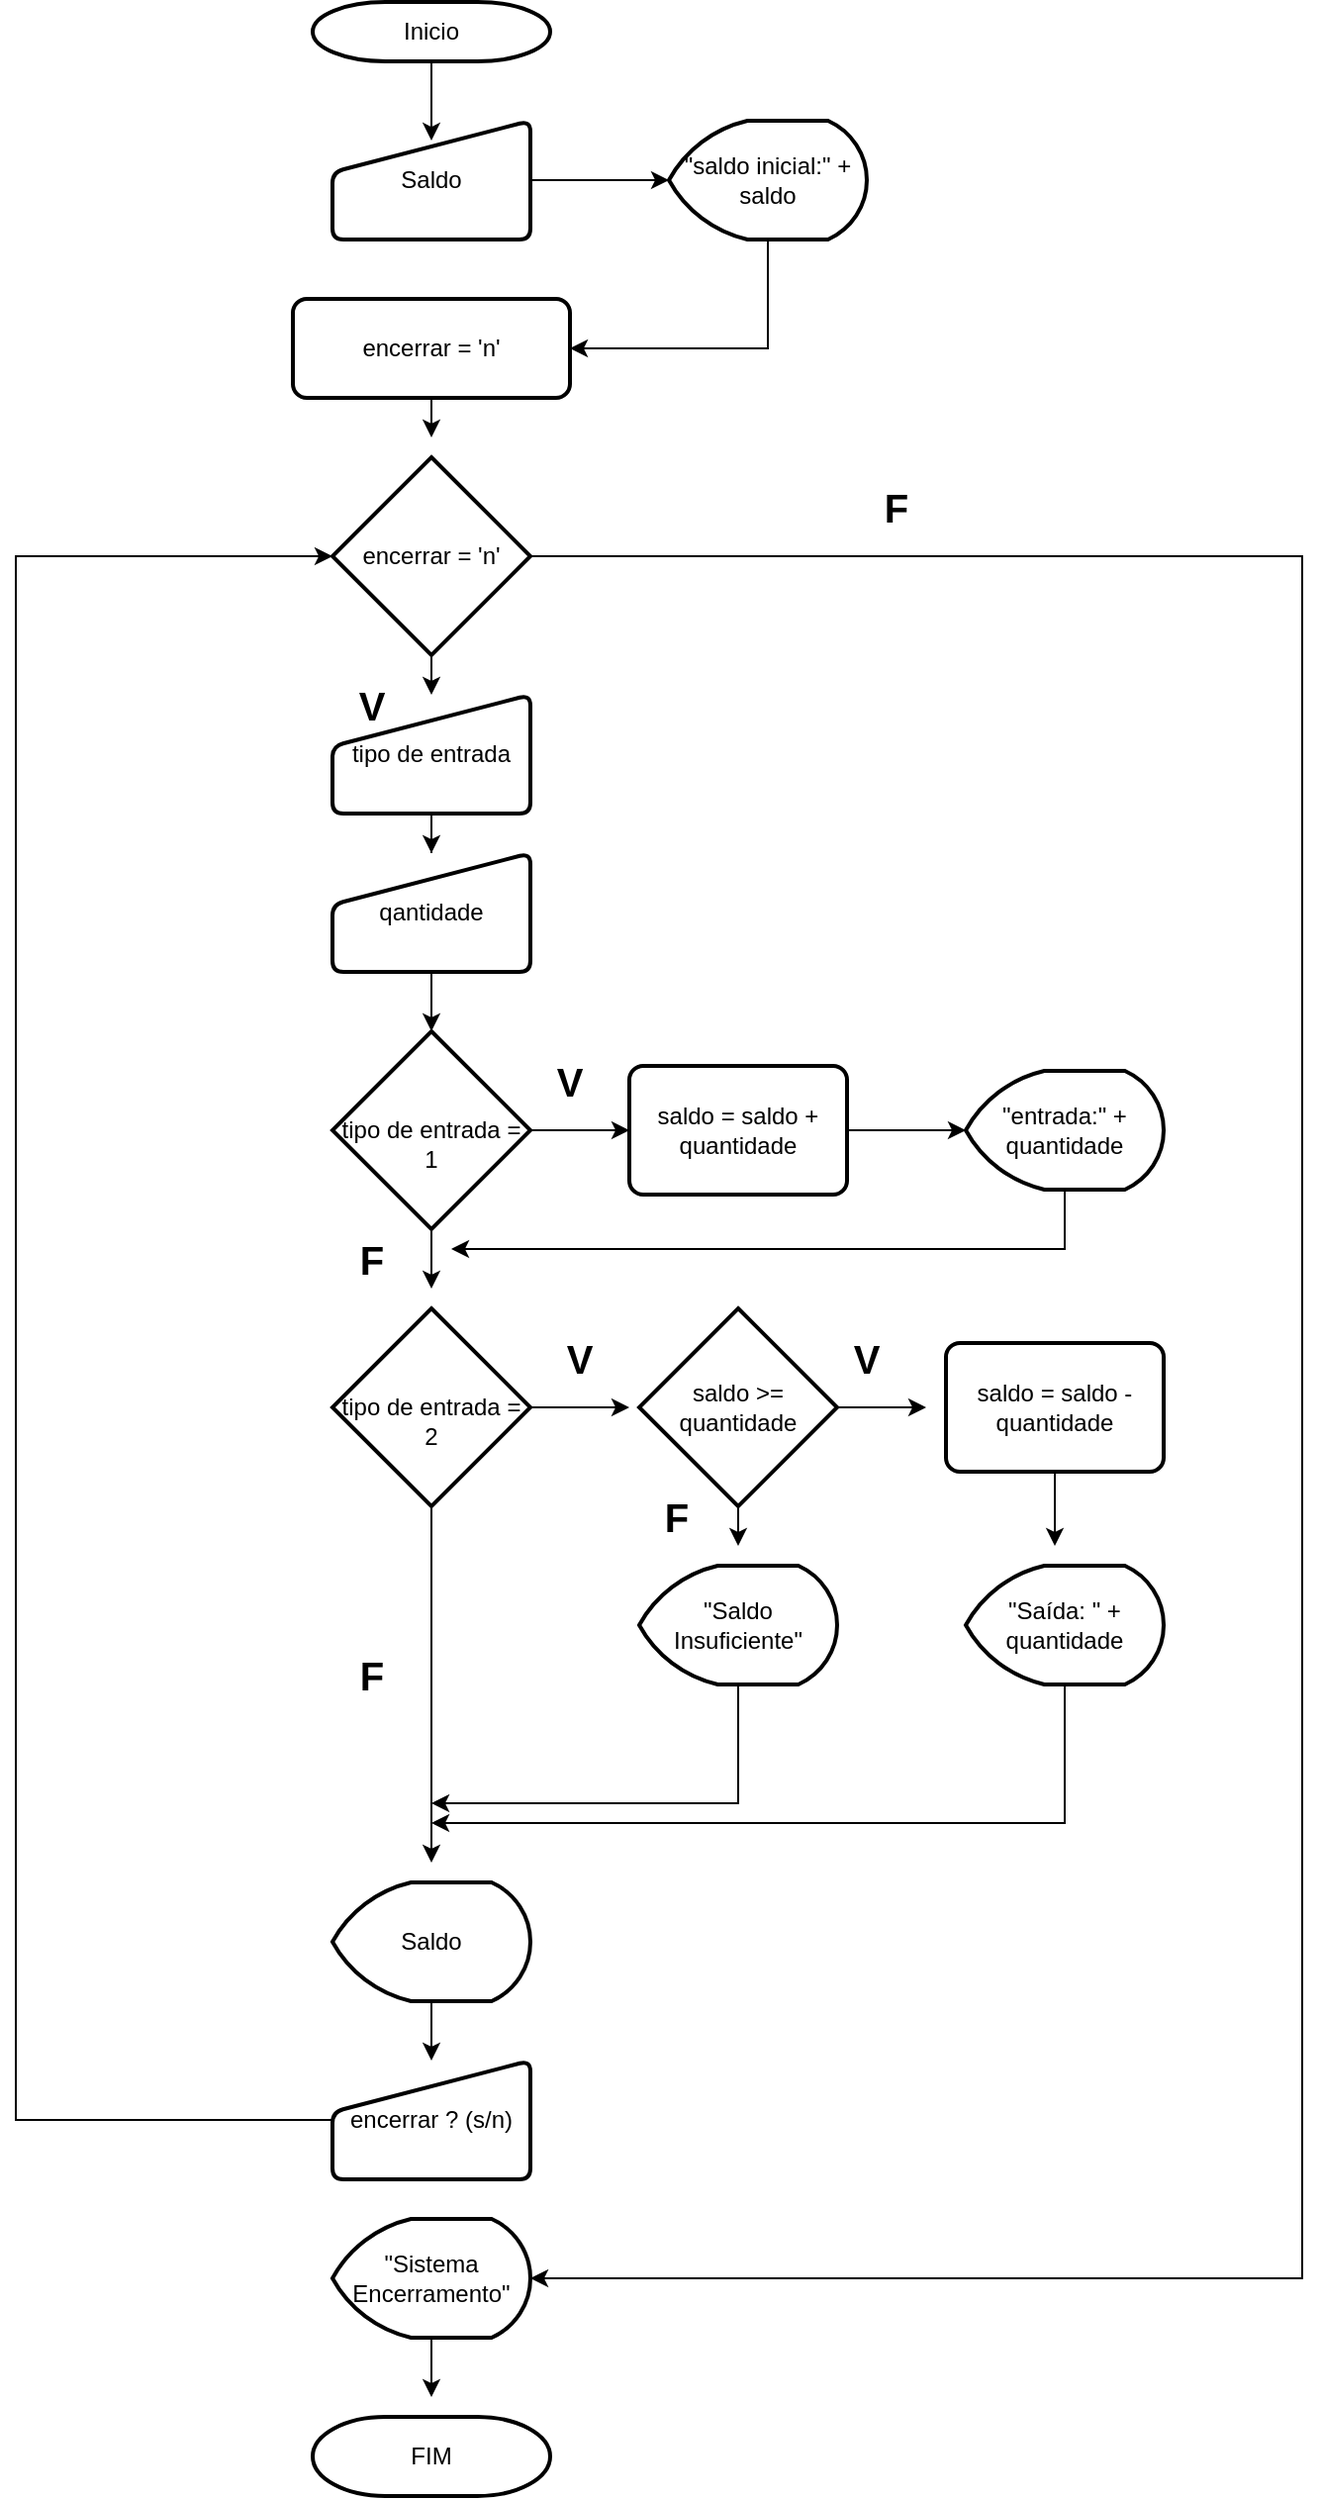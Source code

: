 <mxfile version="21.0.1" type="github">
  <diagram name="Página-1" id="WUZBNZjyS-Li2RwmIFBN">
    <mxGraphModel dx="1434" dy="733" grid="1" gridSize="10" guides="1" tooltips="1" connect="1" arrows="1" fold="1" page="1" pageScale="1" pageWidth="827" pageHeight="1169" math="0" shadow="0">
      <root>
        <mxCell id="0" />
        <mxCell id="1" parent="0" />
        <mxCell id="5WnhRsqnPIhOjYexiLJV-37" style="edgeStyle=orthogonalEdgeStyle;rounded=0;orthogonalLoop=1;jettySize=auto;html=1;entryX=0.5;entryY=0.167;entryDx=0;entryDy=0;entryPerimeter=0;" parent="1" source="5WnhRsqnPIhOjYexiLJV-2" target="5WnhRsqnPIhOjYexiLJV-3" edge="1">
          <mxGeometry relative="1" as="geometry" />
        </mxCell>
        <mxCell id="5WnhRsqnPIhOjYexiLJV-2" value="&lt;font style=&quot;vertical-align: inherit;&quot;&gt;&lt;font style=&quot;vertical-align: inherit;&quot;&gt;Inicio&lt;/font&gt;&lt;/font&gt;" style="strokeWidth=2;html=1;shape=mxgraph.flowchart.terminator;whiteSpace=wrap;" parent="1" vertex="1">
          <mxGeometry x="260" y="10" width="120" height="30" as="geometry" />
        </mxCell>
        <mxCell id="5WnhRsqnPIhOjYexiLJV-25" style="edgeStyle=orthogonalEdgeStyle;rounded=0;orthogonalLoop=1;jettySize=auto;html=1;exitX=1;exitY=0.5;exitDx=0;exitDy=0;entryX=0;entryY=0.5;entryDx=0;entryDy=0;entryPerimeter=0;" parent="1" source="5WnhRsqnPIhOjYexiLJV-3" target="5WnhRsqnPIhOjYexiLJV-6" edge="1">
          <mxGeometry relative="1" as="geometry">
            <mxPoint x="430" y="140" as="targetPoint" />
          </mxGeometry>
        </mxCell>
        <mxCell id="5WnhRsqnPIhOjYexiLJV-3" value="&lt;font style=&quot;vertical-align: inherit;&quot;&gt;&lt;font style=&quot;vertical-align: inherit;&quot;&gt;Saldo&lt;/font&gt;&lt;/font&gt;" style="html=1;strokeWidth=2;shape=manualInput;whiteSpace=wrap;rounded=1;size=26;arcSize=11;" parent="1" vertex="1">
          <mxGeometry x="270" y="70" width="100" height="60" as="geometry" />
        </mxCell>
        <mxCell id="5WnhRsqnPIhOjYexiLJV-26" style="edgeStyle=orthogonalEdgeStyle;rounded=0;orthogonalLoop=1;jettySize=auto;html=1;exitX=0.5;exitY=1;exitDx=0;exitDy=0;exitPerimeter=0;entryX=1;entryY=0.5;entryDx=0;entryDy=0;" parent="1" source="5WnhRsqnPIhOjYexiLJV-6" target="5WnhRsqnPIhOjYexiLJV-7" edge="1">
          <mxGeometry relative="1" as="geometry" />
        </mxCell>
        <mxCell id="5WnhRsqnPIhOjYexiLJV-6" value="&lt;font style=&quot;vertical-align: inherit;&quot;&gt;&lt;font style=&quot;vertical-align: inherit;&quot;&gt;&quot;saldo inicial:&quot; + saldo&lt;/font&gt;&lt;/font&gt;" style="strokeWidth=2;html=1;shape=mxgraph.flowchart.display;whiteSpace=wrap;" parent="1" vertex="1">
          <mxGeometry x="440" y="70" width="100" height="60" as="geometry" />
        </mxCell>
        <mxCell id="5WnhRsqnPIhOjYexiLJV-38" style="edgeStyle=orthogonalEdgeStyle;rounded=0;orthogonalLoop=1;jettySize=auto;html=1;exitX=0.5;exitY=1;exitDx=0;exitDy=0;" parent="1" source="5WnhRsqnPIhOjYexiLJV-7" edge="1">
          <mxGeometry relative="1" as="geometry">
            <mxPoint x="320" y="230" as="targetPoint" />
          </mxGeometry>
        </mxCell>
        <mxCell id="5WnhRsqnPIhOjYexiLJV-7" value="&lt;font style=&quot;vertical-align: inherit;&quot;&gt;&lt;font style=&quot;vertical-align: inherit;&quot;&gt;&lt;font style=&quot;vertical-align: inherit;&quot;&gt;&lt;font style=&quot;vertical-align: inherit;&quot;&gt;&lt;font style=&quot;vertical-align: inherit;&quot;&gt;&lt;font style=&quot;vertical-align: inherit;&quot;&gt;encerrar = &#39;n&#39;&lt;/font&gt;&lt;/font&gt;&lt;/font&gt;&lt;/font&gt;&lt;/font&gt;&lt;/font&gt;" style="rounded=1;whiteSpace=wrap;html=1;absoluteArcSize=1;arcSize=14;strokeWidth=2;" parent="1" vertex="1">
          <mxGeometry x="250" y="160" width="140" height="50" as="geometry" />
        </mxCell>
        <mxCell id="5WnhRsqnPIhOjYexiLJV-28" style="edgeStyle=orthogonalEdgeStyle;rounded=0;orthogonalLoop=1;jettySize=auto;html=1;exitX=0.5;exitY=1;exitDx=0;exitDy=0;exitPerimeter=0;entryX=0.5;entryY=0;entryDx=0;entryDy=0;" parent="1" source="5WnhRsqnPIhOjYexiLJV-8" target="5WnhRsqnPIhOjYexiLJV-10" edge="1">
          <mxGeometry relative="1" as="geometry" />
        </mxCell>
        <mxCell id="Y6IGtY3ygDkIOjYhv0Tw-9" style="edgeStyle=orthogonalEdgeStyle;rounded=0;orthogonalLoop=1;jettySize=auto;html=1;exitX=1;exitY=0.5;exitDx=0;exitDy=0;exitPerimeter=0;entryX=1;entryY=0.5;entryDx=0;entryDy=0;entryPerimeter=0;" edge="1" parent="1" source="5WnhRsqnPIhOjYexiLJV-8" target="5WnhRsqnPIhOjYexiLJV-20">
          <mxGeometry relative="1" as="geometry">
            <Array as="points">
              <mxPoint x="760" y="290" />
              <mxPoint x="760" y="1160" />
            </Array>
          </mxGeometry>
        </mxCell>
        <mxCell id="5WnhRsqnPIhOjYexiLJV-8" value="&lt;font style=&quot;vertical-align: inherit;&quot;&gt;&lt;font style=&quot;vertical-align: inherit;&quot;&gt;&lt;font style=&quot;vertical-align: inherit;&quot;&gt;&lt;font style=&quot;vertical-align: inherit;&quot;&gt;encerrar = &#39;n&#39;&lt;/font&gt;&lt;/font&gt;&lt;/font&gt;&lt;/font&gt;" style="strokeWidth=2;html=1;shape=mxgraph.flowchart.decision;whiteSpace=wrap;" parent="1" vertex="1">
          <mxGeometry x="270" y="240" width="100" height="100" as="geometry" />
        </mxCell>
        <mxCell id="5WnhRsqnPIhOjYexiLJV-31" style="edgeStyle=orthogonalEdgeStyle;rounded=0;orthogonalLoop=1;jettySize=auto;html=1;exitX=0.5;exitY=1;exitDx=0;exitDy=0;entryX=0.5;entryY=0;entryDx=0;entryDy=0;entryPerimeter=0;" parent="1" source="5WnhRsqnPIhOjYexiLJV-9" target="5WnhRsqnPIhOjYexiLJV-12" edge="1">
          <mxGeometry relative="1" as="geometry" />
        </mxCell>
        <mxCell id="5WnhRsqnPIhOjYexiLJV-9" value="&lt;font style=&quot;vertical-align: inherit;&quot;&gt;&lt;font style=&quot;vertical-align: inherit;&quot;&gt;qantidade&lt;/font&gt;&lt;/font&gt;" style="html=1;strokeWidth=2;shape=manualInput;whiteSpace=wrap;rounded=1;size=26;arcSize=11;" parent="1" vertex="1">
          <mxGeometry x="270" y="440" width="100" height="60" as="geometry" />
        </mxCell>
        <mxCell id="5WnhRsqnPIhOjYexiLJV-35" style="edgeStyle=orthogonalEdgeStyle;rounded=0;orthogonalLoop=1;jettySize=auto;html=1;exitX=0.5;exitY=1;exitDx=0;exitDy=0;" parent="1" source="5WnhRsqnPIhOjYexiLJV-10" target="5WnhRsqnPIhOjYexiLJV-9" edge="1">
          <mxGeometry relative="1" as="geometry" />
        </mxCell>
        <mxCell id="5WnhRsqnPIhOjYexiLJV-10" value="&lt;font style=&quot;vertical-align: inherit;&quot;&gt;&lt;font style=&quot;vertical-align: inherit;&quot;&gt;tipo de entrada&lt;/font&gt;&lt;/font&gt;" style="html=1;strokeWidth=2;shape=manualInput;whiteSpace=wrap;rounded=1;size=26;arcSize=11;" parent="1" vertex="1">
          <mxGeometry x="270" y="360" width="100" height="60" as="geometry" />
        </mxCell>
        <mxCell id="5WnhRsqnPIhOjYexiLJV-32" style="edgeStyle=orthogonalEdgeStyle;rounded=0;orthogonalLoop=1;jettySize=auto;html=1;entryX=0;entryY=0.5;entryDx=0;entryDy=0;" parent="1" source="5WnhRsqnPIhOjYexiLJV-12" target="5WnhRsqnPIhOjYexiLJV-14" edge="1">
          <mxGeometry relative="1" as="geometry" />
        </mxCell>
        <mxCell id="5WnhRsqnPIhOjYexiLJV-41" style="edgeStyle=orthogonalEdgeStyle;rounded=0;orthogonalLoop=1;jettySize=auto;html=1;exitX=0.5;exitY=1;exitDx=0;exitDy=0;exitPerimeter=0;" parent="1" source="5WnhRsqnPIhOjYexiLJV-12" edge="1">
          <mxGeometry relative="1" as="geometry">
            <mxPoint x="320" y="660" as="targetPoint" />
          </mxGeometry>
        </mxCell>
        <mxCell id="5WnhRsqnPIhOjYexiLJV-12" value="&lt;font style=&quot;vertical-align: inherit;&quot;&gt;&lt;font style=&quot;vertical-align: inherit;&quot;&gt;&lt;font style=&quot;vertical-align: inherit;&quot;&gt;&lt;font style=&quot;vertical-align: inherit;&quot;&gt;&lt;font style=&quot;vertical-align: inherit;&quot;&gt;&lt;font style=&quot;vertical-align: inherit;&quot;&gt;&lt;br&gt;tipo de entrada = 1&lt;/font&gt;&lt;/font&gt;&lt;/font&gt;&lt;/font&gt;&lt;/font&gt;&lt;/font&gt;" style="strokeWidth=2;html=1;shape=mxgraph.flowchart.decision;whiteSpace=wrap;" parent="1" vertex="1">
          <mxGeometry x="270" y="530" width="100" height="100" as="geometry" />
        </mxCell>
        <mxCell id="5WnhRsqnPIhOjYexiLJV-46" style="edgeStyle=orthogonalEdgeStyle;rounded=0;orthogonalLoop=1;jettySize=auto;html=1;" parent="1" source="5WnhRsqnPIhOjYexiLJV-13" edge="1">
          <mxGeometry relative="1" as="geometry">
            <mxPoint x="330" y="640" as="targetPoint" />
            <Array as="points">
              <mxPoint x="640" y="640" />
            </Array>
          </mxGeometry>
        </mxCell>
        <mxCell id="5WnhRsqnPIhOjYexiLJV-13" value="&lt;font style=&quot;vertical-align: inherit;&quot;&gt;&lt;font style=&quot;vertical-align: inherit;&quot;&gt;&quot;entrada:&quot; + quantidade&lt;/font&gt;&lt;/font&gt;" style="strokeWidth=2;html=1;shape=mxgraph.flowchart.display;whiteSpace=wrap;" parent="1" vertex="1">
          <mxGeometry x="590" y="550" width="100" height="60" as="geometry" />
        </mxCell>
        <mxCell id="5WnhRsqnPIhOjYexiLJV-33" style="edgeStyle=orthogonalEdgeStyle;rounded=0;orthogonalLoop=1;jettySize=auto;html=1;entryX=0;entryY=0.5;entryDx=0;entryDy=0;entryPerimeter=0;" parent="1" source="5WnhRsqnPIhOjYexiLJV-14" target="5WnhRsqnPIhOjYexiLJV-13" edge="1">
          <mxGeometry relative="1" as="geometry" />
        </mxCell>
        <mxCell id="5WnhRsqnPIhOjYexiLJV-14" value="&lt;font style=&quot;vertical-align: inherit;&quot;&gt;&lt;font style=&quot;vertical-align: inherit;&quot;&gt;saldo = saldo + quantidade&lt;/font&gt;&lt;/font&gt;" style="rounded=1;whiteSpace=wrap;html=1;absoluteArcSize=1;arcSize=14;strokeWidth=2;" parent="1" vertex="1">
          <mxGeometry x="420" y="547.5" width="110" height="65" as="geometry" />
        </mxCell>
        <mxCell id="5WnhRsqnPIhOjYexiLJV-44" style="edgeStyle=orthogonalEdgeStyle;rounded=0;orthogonalLoop=1;jettySize=auto;html=1;exitX=1;exitY=0.5;exitDx=0;exitDy=0;exitPerimeter=0;" parent="1" source="5WnhRsqnPIhOjYexiLJV-15" edge="1">
          <mxGeometry relative="1" as="geometry">
            <mxPoint x="570" y="720" as="targetPoint" />
          </mxGeometry>
        </mxCell>
        <mxCell id="Y6IGtY3ygDkIOjYhv0Tw-1" style="edgeStyle=orthogonalEdgeStyle;rounded=0;orthogonalLoop=1;jettySize=auto;html=1;exitX=0.5;exitY=1;exitDx=0;exitDy=0;exitPerimeter=0;" edge="1" parent="1" source="5WnhRsqnPIhOjYexiLJV-15">
          <mxGeometry relative="1" as="geometry">
            <mxPoint x="475" y="790" as="targetPoint" />
          </mxGeometry>
        </mxCell>
        <mxCell id="5WnhRsqnPIhOjYexiLJV-15" value="&lt;font style=&quot;vertical-align: inherit;&quot;&gt;&lt;font style=&quot;vertical-align: inherit;&quot;&gt;saldo &amp;gt;= quantidade&lt;/font&gt;&lt;/font&gt;" style="strokeWidth=2;html=1;shape=mxgraph.flowchart.decision;whiteSpace=wrap;" parent="1" vertex="1">
          <mxGeometry x="425" y="670" width="100" height="100" as="geometry" />
        </mxCell>
        <mxCell id="5WnhRsqnPIhOjYexiLJV-43" style="edgeStyle=orthogonalEdgeStyle;rounded=0;orthogonalLoop=1;jettySize=auto;html=1;" parent="1" source="5WnhRsqnPIhOjYexiLJV-16" edge="1">
          <mxGeometry relative="1" as="geometry">
            <mxPoint x="420" y="720" as="targetPoint" />
          </mxGeometry>
        </mxCell>
        <mxCell id="Y6IGtY3ygDkIOjYhv0Tw-3" style="edgeStyle=orthogonalEdgeStyle;rounded=0;orthogonalLoop=1;jettySize=auto;html=1;exitX=0.5;exitY=1;exitDx=0;exitDy=0;exitPerimeter=0;" edge="1" parent="1" source="5WnhRsqnPIhOjYexiLJV-16">
          <mxGeometry relative="1" as="geometry">
            <mxPoint x="320" y="950" as="targetPoint" />
          </mxGeometry>
        </mxCell>
        <mxCell id="5WnhRsqnPIhOjYexiLJV-16" value="&lt;font style=&quot;vertical-align: inherit;&quot;&gt;&lt;font style=&quot;vertical-align: inherit;&quot;&gt;&lt;font style=&quot;vertical-align: inherit;&quot;&gt;&lt;font style=&quot;vertical-align: inherit;&quot;&gt;&lt;font style=&quot;vertical-align: inherit;&quot;&gt;&lt;font style=&quot;vertical-align: inherit;&quot;&gt;&lt;br&gt;tipo de entrada = &lt;br&gt;2&lt;/font&gt;&lt;/font&gt;&lt;/font&gt;&lt;/font&gt;&lt;/font&gt;&lt;/font&gt;" style="strokeWidth=2;html=1;shape=mxgraph.flowchart.decision;whiteSpace=wrap;" parent="1" vertex="1">
          <mxGeometry x="270" y="670" width="100" height="100" as="geometry" />
        </mxCell>
        <mxCell id="Y6IGtY3ygDkIOjYhv0Tw-2" style="edgeStyle=orthogonalEdgeStyle;rounded=0;orthogonalLoop=1;jettySize=auto;html=1;exitX=0.5;exitY=1;exitDx=0;exitDy=0;" edge="1" parent="1" source="5WnhRsqnPIhOjYexiLJV-17">
          <mxGeometry relative="1" as="geometry">
            <mxPoint x="635" y="790" as="targetPoint" />
          </mxGeometry>
        </mxCell>
        <mxCell id="5WnhRsqnPIhOjYexiLJV-17" value="&lt;font style=&quot;vertical-align: inherit;&quot;&gt;&lt;font style=&quot;vertical-align: inherit;&quot;&gt;saldo = saldo - quantidade&lt;/font&gt;&lt;/font&gt;" style="rounded=1;whiteSpace=wrap;html=1;absoluteArcSize=1;arcSize=14;strokeWidth=2;" parent="1" vertex="1">
          <mxGeometry x="580" y="687.5" width="110" height="65" as="geometry" />
        </mxCell>
        <mxCell id="Y6IGtY3ygDkIOjYhv0Tw-5" style="edgeStyle=orthogonalEdgeStyle;rounded=0;orthogonalLoop=1;jettySize=auto;html=1;" edge="1" parent="1" source="5WnhRsqnPIhOjYexiLJV-18">
          <mxGeometry relative="1" as="geometry">
            <mxPoint x="320" y="930" as="targetPoint" />
            <Array as="points">
              <mxPoint x="640" y="930" />
              <mxPoint x="330" y="930" />
            </Array>
          </mxGeometry>
        </mxCell>
        <mxCell id="5WnhRsqnPIhOjYexiLJV-18" value="&lt;font style=&quot;vertical-align: inherit;&quot;&gt;&lt;font style=&quot;vertical-align: inherit;&quot;&gt;&quot;Saída: &quot; + quantidade&lt;/font&gt;&lt;/font&gt;" style="strokeWidth=2;html=1;shape=mxgraph.flowchart.display;whiteSpace=wrap;" parent="1" vertex="1">
          <mxGeometry x="590" y="800" width="100" height="60" as="geometry" />
        </mxCell>
        <mxCell id="Y6IGtY3ygDkIOjYhv0Tw-4" style="edgeStyle=orthogonalEdgeStyle;rounded=0;orthogonalLoop=1;jettySize=auto;html=1;" edge="1" parent="1" source="5WnhRsqnPIhOjYexiLJV-19">
          <mxGeometry relative="1" as="geometry">
            <mxPoint x="320" y="920" as="targetPoint" />
            <Array as="points">
              <mxPoint x="475" y="920" />
            </Array>
          </mxGeometry>
        </mxCell>
        <mxCell id="5WnhRsqnPIhOjYexiLJV-19" value="&lt;font style=&quot;vertical-align: inherit;&quot;&gt;&lt;font style=&quot;vertical-align: inherit;&quot;&gt;&quot;Saldo Insuficiente&quot;&lt;/font&gt;&lt;/font&gt;" style="strokeWidth=2;html=1;shape=mxgraph.flowchart.display;whiteSpace=wrap;" parent="1" vertex="1">
          <mxGeometry x="425" y="800" width="100" height="60" as="geometry" />
        </mxCell>
        <mxCell id="Y6IGtY3ygDkIOjYhv0Tw-7" style="edgeStyle=orthogonalEdgeStyle;rounded=0;orthogonalLoop=1;jettySize=auto;html=1;exitX=0.5;exitY=1;exitDx=0;exitDy=0;exitPerimeter=0;" edge="1" parent="1" source="5WnhRsqnPIhOjYexiLJV-20">
          <mxGeometry relative="1" as="geometry">
            <mxPoint x="320" y="1220" as="targetPoint" />
          </mxGeometry>
        </mxCell>
        <mxCell id="5WnhRsqnPIhOjYexiLJV-20" value="&lt;font style=&quot;vertical-align: inherit;&quot;&gt;&lt;font style=&quot;vertical-align: inherit;&quot;&gt;&quot;Sistema Encerramento&quot;&lt;/font&gt;&lt;/font&gt;" style="strokeWidth=2;html=1;shape=mxgraph.flowchart.display;whiteSpace=wrap;" parent="1" vertex="1">
          <mxGeometry x="270" y="1130" width="100" height="60" as="geometry" />
        </mxCell>
        <mxCell id="Y6IGtY3ygDkIOjYhv0Tw-6" style="edgeStyle=orthogonalEdgeStyle;rounded=0;orthogonalLoop=1;jettySize=auto;html=1;exitX=0.5;exitY=1;exitDx=0;exitDy=0;exitPerimeter=0;entryX=0.5;entryY=0;entryDx=0;entryDy=0;" edge="1" parent="1" source="5WnhRsqnPIhOjYexiLJV-21" target="5WnhRsqnPIhOjYexiLJV-22">
          <mxGeometry relative="1" as="geometry" />
        </mxCell>
        <mxCell id="5WnhRsqnPIhOjYexiLJV-21" value="&lt;font style=&quot;vertical-align: inherit;&quot;&gt;&lt;font style=&quot;vertical-align: inherit;&quot;&gt;Saldo&lt;/font&gt;&lt;/font&gt;" style="strokeWidth=2;html=1;shape=mxgraph.flowchart.display;whiteSpace=wrap;" parent="1" vertex="1">
          <mxGeometry x="270" y="960" width="100" height="60" as="geometry" />
        </mxCell>
        <mxCell id="Y6IGtY3ygDkIOjYhv0Tw-8" style="edgeStyle=orthogonalEdgeStyle;rounded=0;orthogonalLoop=1;jettySize=auto;html=1;entryX=0;entryY=0.5;entryDx=0;entryDy=0;entryPerimeter=0;" edge="1" parent="1" source="5WnhRsqnPIhOjYexiLJV-22" target="5WnhRsqnPIhOjYexiLJV-8">
          <mxGeometry relative="1" as="geometry">
            <mxPoint x="140" y="280" as="targetPoint" />
            <Array as="points">
              <mxPoint x="110" y="1080" />
              <mxPoint x="110" y="290" />
            </Array>
          </mxGeometry>
        </mxCell>
        <mxCell id="5WnhRsqnPIhOjYexiLJV-22" value="&lt;font style=&quot;vertical-align: inherit;&quot;&gt;&lt;font style=&quot;vertical-align: inherit;&quot;&gt;encerrar ? (s/n)&lt;/font&gt;&lt;/font&gt;" style="html=1;strokeWidth=2;shape=manualInput;whiteSpace=wrap;rounded=1;size=26;arcSize=11;" parent="1" vertex="1">
          <mxGeometry x="270" y="1050" width="100" height="60" as="geometry" />
        </mxCell>
        <mxCell id="5WnhRsqnPIhOjYexiLJV-23" value="&lt;font style=&quot;vertical-align: inherit;&quot;&gt;&lt;font style=&quot;vertical-align: inherit;&quot;&gt;FIM&lt;/font&gt;&lt;/font&gt;" style="strokeWidth=2;html=1;shape=mxgraph.flowchart.terminator;whiteSpace=wrap;" parent="1" vertex="1">
          <mxGeometry x="260" y="1230" width="120" height="40" as="geometry" />
        </mxCell>
        <mxCell id="Y6IGtY3ygDkIOjYhv0Tw-10" value="&lt;font style=&quot;vertical-align: inherit;&quot;&gt;&lt;font style=&quot;vertical-align: inherit;&quot;&gt;&lt;font style=&quot;vertical-align: inherit;&quot;&gt;&lt;font size=&quot;1&quot; style=&quot;vertical-align: inherit;&quot;&gt;&lt;b style=&quot;font-size: 20px;&quot;&gt;V&lt;/b&gt;&lt;/font&gt;&lt;/font&gt;&lt;/font&gt;&lt;/font&gt;" style="text;strokeColor=none;align=center;fillColor=none;html=1;verticalAlign=middle;whiteSpace=wrap;rounded=0;" vertex="1" parent="1">
          <mxGeometry x="360" y="540" width="60" height="30" as="geometry" />
        </mxCell>
        <mxCell id="Y6IGtY3ygDkIOjYhv0Tw-11" value="&lt;font style=&quot;vertical-align: inherit;&quot;&gt;&lt;font style=&quot;vertical-align: inherit;&quot;&gt;&lt;font style=&quot;vertical-align: inherit;&quot;&gt;&lt;font size=&quot;1&quot; style=&quot;vertical-align: inherit;&quot;&gt;&lt;b style=&quot;font-size: 20px;&quot;&gt;V&lt;/b&gt;&lt;/font&gt;&lt;/font&gt;&lt;/font&gt;&lt;/font&gt;" style="text;strokeColor=none;align=center;fillColor=none;html=1;verticalAlign=middle;whiteSpace=wrap;rounded=0;" vertex="1" parent="1">
          <mxGeometry x="260" y="350" width="60" height="30" as="geometry" />
        </mxCell>
        <mxCell id="Y6IGtY3ygDkIOjYhv0Tw-12" value="&lt;font style=&quot;vertical-align: inherit;&quot;&gt;&lt;font style=&quot;vertical-align: inherit;&quot;&gt;&lt;font style=&quot;vertical-align: inherit;&quot;&gt;&lt;font size=&quot;1&quot; style=&quot;vertical-align: inherit;&quot;&gt;&lt;b style=&quot;font-size: 20px;&quot;&gt;&lt;font style=&quot;vertical-align: inherit;&quot;&gt;&lt;font style=&quot;vertical-align: inherit;&quot;&gt;F&lt;/font&gt;&lt;/font&gt;&lt;/b&gt;&lt;/font&gt;&lt;/font&gt;&lt;/font&gt;&lt;/font&gt;" style="text;strokeColor=none;align=center;fillColor=none;html=1;verticalAlign=middle;whiteSpace=wrap;rounded=0;" vertex="1" parent="1">
          <mxGeometry x="525" y="250" width="60" height="30" as="geometry" />
        </mxCell>
        <mxCell id="Y6IGtY3ygDkIOjYhv0Tw-13" value="&lt;font style=&quot;vertical-align: inherit;&quot;&gt;&lt;font style=&quot;vertical-align: inherit;&quot;&gt;&lt;font style=&quot;vertical-align: inherit;&quot;&gt;&lt;font size=&quot;1&quot; style=&quot;vertical-align: inherit;&quot;&gt;&lt;b style=&quot;font-size: 20px;&quot;&gt;&lt;font style=&quot;vertical-align: inherit;&quot;&gt;&lt;font style=&quot;vertical-align: inherit;&quot;&gt;F&lt;/font&gt;&lt;/font&gt;&lt;/b&gt;&lt;/font&gt;&lt;/font&gt;&lt;/font&gt;&lt;/font&gt;" style="text;strokeColor=none;align=center;fillColor=none;html=1;verticalAlign=middle;whiteSpace=wrap;rounded=0;" vertex="1" parent="1">
          <mxGeometry x="260" y="630" width="60" height="30" as="geometry" />
        </mxCell>
        <mxCell id="Y6IGtY3ygDkIOjYhv0Tw-14" value="&lt;font style=&quot;vertical-align: inherit;&quot;&gt;&lt;font style=&quot;vertical-align: inherit;&quot;&gt;&lt;font style=&quot;vertical-align: inherit;&quot;&gt;&lt;font size=&quot;1&quot; style=&quot;vertical-align: inherit;&quot;&gt;&lt;b style=&quot;font-size: 20px;&quot;&gt;V&lt;/b&gt;&lt;/font&gt;&lt;/font&gt;&lt;/font&gt;&lt;/font&gt;" style="text;strokeColor=none;align=center;fillColor=none;html=1;verticalAlign=middle;whiteSpace=wrap;rounded=0;" vertex="1" parent="1">
          <mxGeometry x="365" y="680" width="60" height="30" as="geometry" />
        </mxCell>
        <mxCell id="Y6IGtY3ygDkIOjYhv0Tw-15" value="&lt;font style=&quot;vertical-align: inherit;&quot;&gt;&lt;font style=&quot;vertical-align: inherit;&quot;&gt;&lt;font style=&quot;vertical-align: inherit;&quot;&gt;&lt;font size=&quot;1&quot; style=&quot;vertical-align: inherit;&quot;&gt;&lt;b style=&quot;font-size: 20px;&quot;&gt;V&lt;/b&gt;&lt;/font&gt;&lt;/font&gt;&lt;/font&gt;&lt;/font&gt;" style="text;strokeColor=none;align=center;fillColor=none;html=1;verticalAlign=middle;whiteSpace=wrap;rounded=0;" vertex="1" parent="1">
          <mxGeometry x="510" y="680" width="60" height="30" as="geometry" />
        </mxCell>
        <mxCell id="Y6IGtY3ygDkIOjYhv0Tw-16" value="&lt;font style=&quot;vertical-align: inherit;&quot;&gt;&lt;font style=&quot;vertical-align: inherit;&quot;&gt;&lt;font style=&quot;vertical-align: inherit;&quot;&gt;&lt;font size=&quot;1&quot; style=&quot;vertical-align: inherit;&quot;&gt;&lt;b style=&quot;font-size: 20px;&quot;&gt;&lt;font style=&quot;vertical-align: inherit;&quot;&gt;&lt;font style=&quot;vertical-align: inherit;&quot;&gt;F&lt;/font&gt;&lt;/font&gt;&lt;/b&gt;&lt;/font&gt;&lt;/font&gt;&lt;/font&gt;&lt;/font&gt;" style="text;strokeColor=none;align=center;fillColor=none;html=1;verticalAlign=middle;whiteSpace=wrap;rounded=0;" vertex="1" parent="1">
          <mxGeometry x="260" y="840" width="60" height="30" as="geometry" />
        </mxCell>
        <mxCell id="Y6IGtY3ygDkIOjYhv0Tw-17" value="&lt;font style=&quot;vertical-align: inherit;&quot;&gt;&lt;font style=&quot;vertical-align: inherit;&quot;&gt;&lt;font style=&quot;vertical-align: inherit;&quot;&gt;&lt;font size=&quot;1&quot; style=&quot;vertical-align: inherit;&quot;&gt;&lt;b style=&quot;font-size: 20px;&quot;&gt;&lt;font style=&quot;vertical-align: inherit;&quot;&gt;&lt;font style=&quot;vertical-align: inherit;&quot;&gt;F&lt;/font&gt;&lt;/font&gt;&lt;/b&gt;&lt;/font&gt;&lt;/font&gt;&lt;/font&gt;&lt;/font&gt;" style="text;strokeColor=none;align=center;fillColor=none;html=1;verticalAlign=middle;whiteSpace=wrap;rounded=0;" vertex="1" parent="1">
          <mxGeometry x="414" y="760" width="60" height="30" as="geometry" />
        </mxCell>
      </root>
    </mxGraphModel>
  </diagram>
</mxfile>
